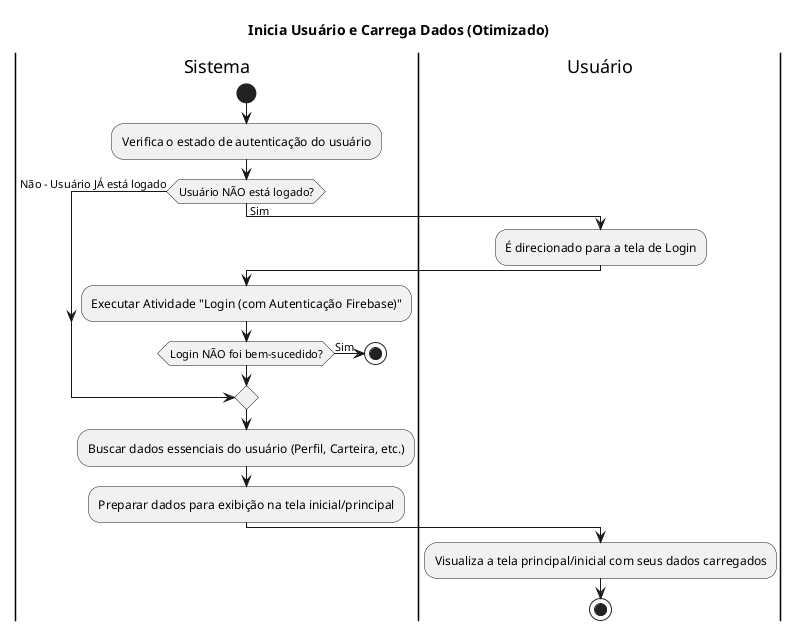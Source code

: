 @startuml

title Inicia Usuário e Carrega Dados (Otimizado)

|Sistema|
start
:Verifica o estado de autenticação do usuário;
if (Usuário NÃO está logado?) then (Sim)
    |Usuário|
    :É direcionado para a tela de Login;
    |Sistema|
    :Executar Atividade "Login (com Autenticação Firebase)";

    if (Login NÃO foi bem-sucedido?) then (Sim)
        stop 
    endif
else (Não - Usuário JÁ está logado)
endif

|Sistema|
:Buscar dados essenciais do usuário (Perfil, Carteira, etc.);
:Preparar dados para exibição na tela inicial/principal;
|Usuário|
:Visualiza a tela principal/inicial com seus dados carregados;
stop

@enduml